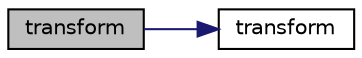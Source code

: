 digraph "transform"
{
  bgcolor="transparent";
  edge [fontname="Helvetica",fontsize="10",labelfontname="Helvetica",labelfontsize="10"];
  node [fontname="Helvetica",fontsize="10",shape=record];
  rankdir="LR";
  Node142020 [label="transform",height=0.2,width=0.4,color="black", fillcolor="grey75", style="filled", fontcolor="black"];
  Node142020 -> Node142021 [color="midnightblue",fontsize="10",style="solid",fontname="Helvetica"];
  Node142021 [label="transform",height=0.2,width=0.4,color="black",URL="$a21851.html#a919915170941701c1223291531ad010c"];
}
